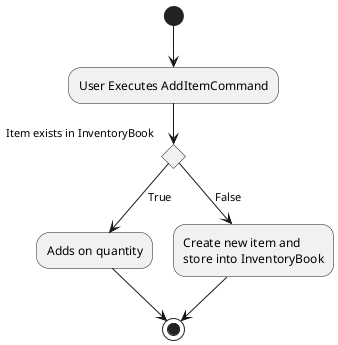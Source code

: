 @startuml
(*)  --> "User Executes AddItemCommand"
If "Item exists in InventoryBook" then
--> [True] "Adds on quantity"
-->(*)
else
--> [False] "Create new item and\nstore into InventoryBook"
Endif
-->(*)
@enduml